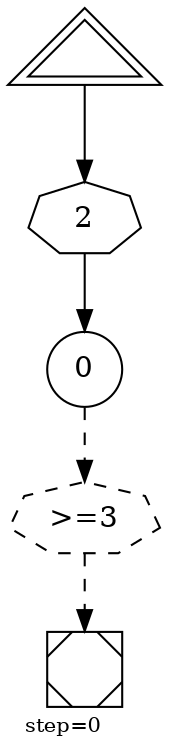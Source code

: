 digraph {
  graph  [labelloc=bottom,labeljust=left,fontsize="10",label="step=0"];
  "69" [shape=circle,peripheries="1",label=<0>,labelfontcolor=black,color=black];
  "70" [shape=Msquare,peripheries="1",label="",labelfontcolor=black,color=black];
  "79" [shape=triangle,peripheries="2",label="",labelfontcolor=black,color=black];
  "80" [label=<2>,peripheries="1",color=black,shape=septagon];
  "79" -> "80" [color=black];
  "80" -> "69" [color=black];
  "71" [label=<&gt;=3>,peripheries="1",color=black,style=dashed,shape=septagon];
  "69" -> "71" [style=dashed,color=black];
  "71" -> "70" [style=dashed,color=black];
}
